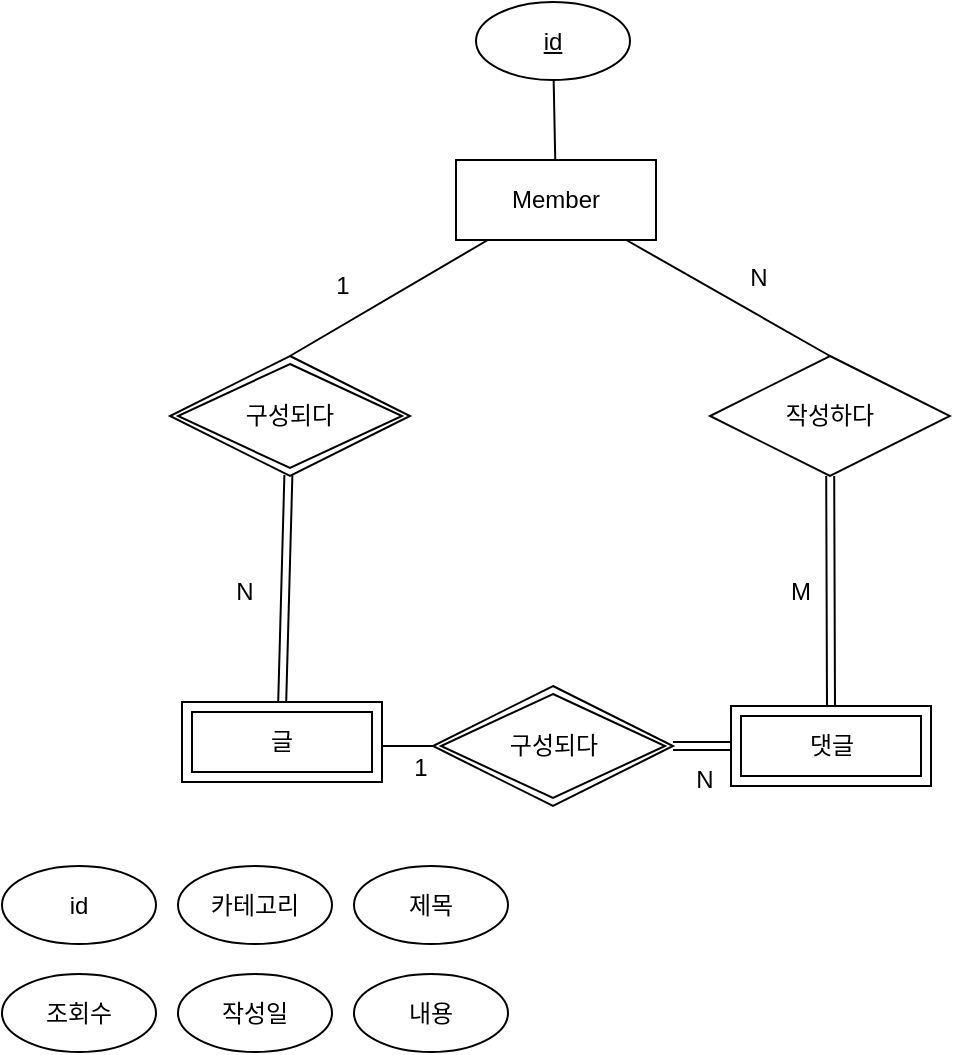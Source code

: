<mxfile version="24.7.9">
  <diagram name="페이지-1" id="5VQdo3rjBxlBMdRI_lET">
    <mxGraphModel dx="963" dy="614" grid="0" gridSize="10" guides="1" tooltips="1" connect="1" arrows="1" fold="1" page="1" pageScale="1" pageWidth="1169" pageHeight="827" math="0" shadow="0">
      <root>
        <mxCell id="0" />
        <mxCell id="1" parent="0" />
        <mxCell id="o-ZpfQm57ATGy068CR_h-14" style="rounded=0;orthogonalLoop=1;jettySize=auto;html=1;entryX=0.5;entryY=0;entryDx=0;entryDy=0;endArrow=none;endFill=0;" edge="1" parent="1" source="o-ZpfQm57ATGy068CR_h-1" target="o-ZpfQm57ATGy068CR_h-12">
          <mxGeometry relative="1" as="geometry" />
        </mxCell>
        <mxCell id="o-ZpfQm57ATGy068CR_h-16" style="rounded=0;orthogonalLoop=1;jettySize=auto;html=1;entryX=0.5;entryY=0;entryDx=0;entryDy=0;endArrow=none;endFill=0;" edge="1" parent="1" source="o-ZpfQm57ATGy068CR_h-1">
          <mxGeometry relative="1" as="geometry">
            <mxPoint x="236" y="258" as="targetPoint" />
          </mxGeometry>
        </mxCell>
        <mxCell id="o-ZpfQm57ATGy068CR_h-1" value="Member" style="whiteSpace=wrap;html=1;align=center;" vertex="1" parent="1">
          <mxGeometry x="319" y="160" width="100" height="40" as="geometry" />
        </mxCell>
        <mxCell id="o-ZpfQm57ATGy068CR_h-7" style="rounded=0;orthogonalLoop=1;jettySize=auto;html=1;endArrow=none;endFill=0;" edge="1" parent="1" target="o-ZpfQm57ATGy068CR_h-6">
          <mxGeometry relative="1" as="geometry">
            <mxPoint x="281.5" y="453" as="sourcePoint" />
          </mxGeometry>
        </mxCell>
        <mxCell id="o-ZpfQm57ATGy068CR_h-5" value="댓글" style="shape=ext;margin=3;double=1;whiteSpace=wrap;html=1;align=center;" vertex="1" parent="1">
          <mxGeometry x="456.5" y="433" width="100" height="40" as="geometry" />
        </mxCell>
        <mxCell id="o-ZpfQm57ATGy068CR_h-8" style="rounded=0;orthogonalLoop=1;jettySize=auto;html=1;shape=link;" edge="1" parent="1" source="o-ZpfQm57ATGy068CR_h-6" target="o-ZpfQm57ATGy068CR_h-5">
          <mxGeometry relative="1" as="geometry" />
        </mxCell>
        <mxCell id="o-ZpfQm57ATGy068CR_h-6" value="구성되다" style="shape=rhombus;double=1;perimeter=rhombusPerimeter;whiteSpace=wrap;html=1;align=center;" vertex="1" parent="1">
          <mxGeometry x="307.5" y="423" width="120" height="60" as="geometry" />
        </mxCell>
        <mxCell id="o-ZpfQm57ATGy068CR_h-15" style="rounded=0;orthogonalLoop=1;jettySize=auto;html=1;endArrow=none;endFill=0;shape=link;" edge="1" parent="1">
          <mxGeometry relative="1" as="geometry">
            <mxPoint x="235.193" y="317.596" as="sourcePoint" />
            <mxPoint x="232.045" y="433" as="targetPoint" />
          </mxGeometry>
        </mxCell>
        <mxCell id="o-ZpfQm57ATGy068CR_h-25" style="rounded=0;orthogonalLoop=1;jettySize=auto;html=1;entryX=0.5;entryY=0;entryDx=0;entryDy=0;shape=link;" edge="1" parent="1" source="o-ZpfQm57ATGy068CR_h-12" target="o-ZpfQm57ATGy068CR_h-5">
          <mxGeometry relative="1" as="geometry" />
        </mxCell>
        <mxCell id="o-ZpfQm57ATGy068CR_h-12" value="작성하다" style="shape=rhombus;perimeter=rhombusPerimeter;whiteSpace=wrap;html=1;align=center;" vertex="1" parent="1">
          <mxGeometry x="446" y="258" width="120" height="60" as="geometry" />
        </mxCell>
        <mxCell id="o-ZpfQm57ATGy068CR_h-26" value="N" style="text;html=1;align=center;verticalAlign=middle;resizable=0;points=[];autosize=1;strokeColor=none;fillColor=none;" vertex="1" parent="1">
          <mxGeometry x="456" y="206" width="27" height="26" as="geometry" />
        </mxCell>
        <mxCell id="o-ZpfQm57ATGy068CR_h-27" value="M" style="text;html=1;align=center;verticalAlign=middle;resizable=0;points=[];autosize=1;strokeColor=none;fillColor=none;" vertex="1" parent="1">
          <mxGeometry x="476.5" y="363" width="28" height="26" as="geometry" />
        </mxCell>
        <mxCell id="o-ZpfQm57ATGy068CR_h-28" value="N" style="text;html=1;align=center;verticalAlign=middle;resizable=0;points=[];autosize=1;strokeColor=none;fillColor=none;" vertex="1" parent="1">
          <mxGeometry x="429.5" y="457" width="27" height="26" as="geometry" />
        </mxCell>
        <mxCell id="o-ZpfQm57ATGy068CR_h-29" value="1" style="text;html=1;align=center;verticalAlign=middle;resizable=0;points=[];autosize=1;strokeColor=none;fillColor=none;" vertex="1" parent="1">
          <mxGeometry x="288.5" y="451" width="25" height="26" as="geometry" />
        </mxCell>
        <mxCell id="o-ZpfQm57ATGy068CR_h-30" value="1" style="text;html=1;align=center;verticalAlign=middle;resizable=0;points=[];autosize=1;strokeColor=none;fillColor=none;" vertex="1" parent="1">
          <mxGeometry x="249" y="210" width="25" height="26" as="geometry" />
        </mxCell>
        <mxCell id="o-ZpfQm57ATGy068CR_h-31" value="N" style="text;html=1;align=center;verticalAlign=middle;resizable=0;points=[];autosize=1;strokeColor=none;fillColor=none;" vertex="1" parent="1">
          <mxGeometry x="199.5" y="363" width="27" height="26" as="geometry" />
        </mxCell>
        <mxCell id="o-ZpfQm57ATGy068CR_h-32" value="카테고리" style="ellipse;whiteSpace=wrap;html=1;align=center;" vertex="1" parent="1">
          <mxGeometry x="180" y="513" width="77" height="39" as="geometry" />
        </mxCell>
        <mxCell id="o-ZpfQm57ATGy068CR_h-33" value="id" style="ellipse;whiteSpace=wrap;html=1;align=center;" vertex="1" parent="1">
          <mxGeometry x="92" y="513" width="77" height="39" as="geometry" />
        </mxCell>
        <mxCell id="o-ZpfQm57ATGy068CR_h-34" value="조회수" style="ellipse;whiteSpace=wrap;html=1;align=center;" vertex="1" parent="1">
          <mxGeometry x="92" y="567" width="77" height="39" as="geometry" />
        </mxCell>
        <mxCell id="o-ZpfQm57ATGy068CR_h-35" value="글" style="shape=ext;margin=3;double=1;whiteSpace=wrap;html=1;align=center;" vertex="1" parent="1">
          <mxGeometry x="182" y="431" width="100" height="40" as="geometry" />
        </mxCell>
        <mxCell id="o-ZpfQm57ATGy068CR_h-36" value="구성되다" style="shape=rhombus;double=1;perimeter=rhombusPerimeter;whiteSpace=wrap;html=1;align=center;" vertex="1" parent="1">
          <mxGeometry x="176" y="258" width="120" height="60" as="geometry" />
        </mxCell>
        <mxCell id="o-ZpfQm57ATGy068CR_h-38" style="rounded=0;orthogonalLoop=1;jettySize=auto;html=1;endArrow=none;endFill=0;" edge="1" parent="1" source="o-ZpfQm57ATGy068CR_h-37" target="o-ZpfQm57ATGy068CR_h-1">
          <mxGeometry relative="1" as="geometry" />
        </mxCell>
        <mxCell id="o-ZpfQm57ATGy068CR_h-37" value="&lt;u&gt;id&lt;/u&gt;" style="ellipse;whiteSpace=wrap;html=1;align=center;" vertex="1" parent="1">
          <mxGeometry x="329" y="81" width="77" height="39" as="geometry" />
        </mxCell>
        <mxCell id="o-ZpfQm57ATGy068CR_h-39" value="작성일" style="ellipse;whiteSpace=wrap;html=1;align=center;" vertex="1" parent="1">
          <mxGeometry x="180" y="567" width="77" height="39" as="geometry" />
        </mxCell>
        <mxCell id="o-ZpfQm57ATGy068CR_h-40" value="제목" style="ellipse;whiteSpace=wrap;html=1;align=center;" vertex="1" parent="1">
          <mxGeometry x="268" y="513" width="77" height="39" as="geometry" />
        </mxCell>
        <mxCell id="o-ZpfQm57ATGy068CR_h-41" value="내용" style="ellipse;whiteSpace=wrap;html=1;align=center;" vertex="1" parent="1">
          <mxGeometry x="268" y="567" width="77" height="39" as="geometry" />
        </mxCell>
      </root>
    </mxGraphModel>
  </diagram>
</mxfile>
